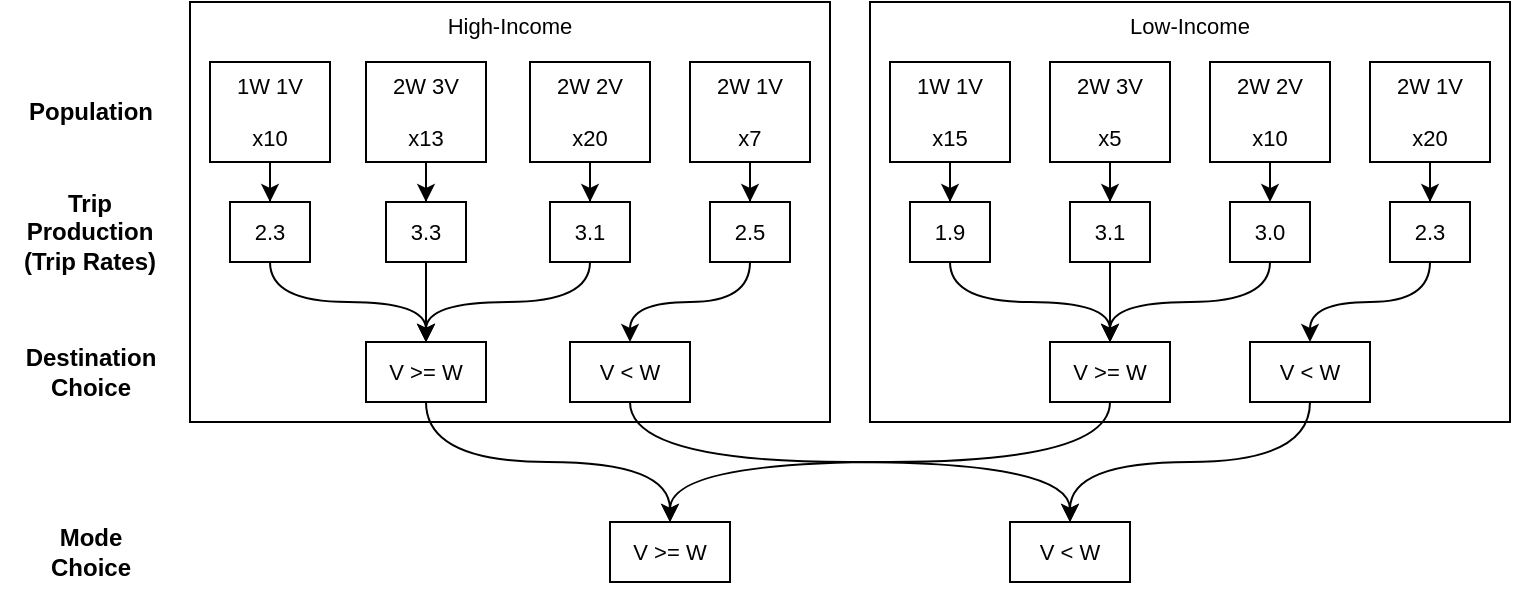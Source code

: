 <mxfile compressed="false" version="21.2.8" type="device">
  <diagram name="Page-1" id="gjvab5PQ4RDI5xns0hvE">
    <mxGraphModel dx="1834" dy="954" grid="1" gridSize="10" guides="1" tooltips="1" connect="1" arrows="1" fold="1" page="0" pageScale="1" pageWidth="850" pageHeight="1100" math="0" shadow="0">
      <root>
        <mxCell id="0" />
        <mxCell id="1" parent="0" />
        <mxCell id="i_aSIQjh3gjEK6YwRYuW-25" value="" style="edgeStyle=orthogonalEdgeStyle;rounded=0;orthogonalLoop=1;jettySize=auto;html=1;movable=0;resizable=0;rotatable=0;deletable=0;editable=0;locked=1;connectable=0;" parent="1" source="i_aSIQjh3gjEK6YwRYuW-1" target="i_aSIQjh3gjEK6YwRYuW-14" edge="1">
          <mxGeometry relative="1" as="geometry" />
        </mxCell>
        <mxCell id="i_aSIQjh3gjEK6YwRYuW-27" value="" style="edgeStyle=orthogonalEdgeStyle;rounded=0;orthogonalLoop=1;jettySize=auto;html=1;exitX=0.5;exitY=1;exitDx=0;exitDy=0;movable=0;resizable=0;rotatable=0;deletable=0;editable=0;locked=1;connectable=0;" parent="1" source="i_aSIQjh3gjEK6YwRYuW-3" target="i_aSIQjh3gjEK6YwRYuW-16" edge="1">
          <mxGeometry relative="1" as="geometry" />
        </mxCell>
        <mxCell id="i_aSIQjh3gjEK6YwRYuW-30" value="" style="edgeStyle=orthogonalEdgeStyle;rounded=0;orthogonalLoop=1;jettySize=auto;html=1;movable=0;resizable=0;rotatable=0;deletable=0;editable=0;locked=1;connectable=0;" parent="1" source="i_aSIQjh3gjEK6YwRYuW-6" target="i_aSIQjh3gjEK6YwRYuW-18" edge="1">
          <mxGeometry relative="1" as="geometry" />
        </mxCell>
        <mxCell id="i_aSIQjh3gjEK6YwRYuW-79" value="" style="edgeStyle=orthogonalEdgeStyle;shape=connector;curved=1;rounded=0;orthogonalLoop=1;jettySize=auto;html=1;labelBackgroundColor=default;strokeColor=default;fontFamily=Helvetica;fontSize=11;fontColor=default;endArrow=classic;elbow=vertical;movable=0;resizable=0;rotatable=0;deletable=0;editable=0;locked=1;connectable=0;" parent="1" source="i_aSIQjh3gjEK6YwRYuW-8" target="i_aSIQjh3gjEK6YwRYuW-20" edge="1">
          <mxGeometry relative="1" as="geometry" />
        </mxCell>
        <mxCell id="i_aSIQjh3gjEK6YwRYuW-12" value="Trip&lt;br&gt;Production (Trip Rates)" style="text;html=1;strokeColor=none;fillColor=default;align=center;verticalAlign=middle;whiteSpace=wrap;rounded=0;labelBackgroundColor=none;fontStyle=1" parent="1" vertex="1">
          <mxGeometry x="-10" y="120" width="80" height="30" as="geometry" />
        </mxCell>
        <mxCell id="i_aSIQjh3gjEK6YwRYuW-13" value="Population" style="text;html=1;align=center;verticalAlign=middle;resizable=0;points=[];autosize=1;strokeColor=none;fillColor=default;labelBackgroundColor=none;rounded=0;fontStyle=1" parent="1" vertex="1">
          <mxGeometry x="-15" y="60" width="90" height="30" as="geometry" />
        </mxCell>
        <mxCell id="i_aSIQjh3gjEK6YwRYuW-36" style="orthogonalLoop=1;jettySize=auto;html=1;entryX=0.5;entryY=0;entryDx=0;entryDy=0;exitX=0.5;exitY=1;exitDx=0;exitDy=0;edgeStyle=orthogonalEdgeStyle;curved=1;rounded=0;" parent="1" source="i_aSIQjh3gjEK6YwRYuW-14" target="i_aSIQjh3gjEK6YwRYuW-34" edge="1">
          <mxGeometry relative="1" as="geometry" />
        </mxCell>
        <mxCell id="i_aSIQjh3gjEK6YwRYuW-39" style="orthogonalLoop=1;jettySize=auto;html=1;exitX=0.5;exitY=1;exitDx=0;exitDy=0;entryX=0.5;entryY=0;entryDx=0;entryDy=0;edgeStyle=orthogonalEdgeStyle;curved=1;rounded=0;" parent="1" source="i_aSIQjh3gjEK6YwRYuW-15" target="i_aSIQjh3gjEK6YwRYuW-35" edge="1">
          <mxGeometry relative="1" as="geometry" />
        </mxCell>
        <mxCell id="i_aSIQjh3gjEK6YwRYuW-37" style="orthogonalLoop=1;jettySize=auto;html=1;exitX=0.5;exitY=1;exitDx=0;exitDy=0;edgeStyle=orthogonalEdgeStyle;curved=1;rounded=0;entryX=0.5;entryY=0;entryDx=0;entryDy=0;" parent="1" source="i_aSIQjh3gjEK6YwRYuW-16" target="i_aSIQjh3gjEK6YwRYuW-34" edge="1">
          <mxGeometry relative="1" as="geometry">
            <mxPoint x="210" y="300" as="targetPoint" />
          </mxGeometry>
        </mxCell>
        <mxCell id="i_aSIQjh3gjEK6YwRYuW-51" style="rounded=0;orthogonalLoop=1;jettySize=auto;html=1;exitX=0.5;exitY=1;exitDx=0;exitDy=0;entryX=0.5;entryY=0;entryDx=0;entryDy=0;edgeStyle=orthogonalEdgeStyle;elbow=vertical;curved=1;" parent="1" source="i_aSIQjh3gjEK6YwRYuW-34" target="i_aSIQjh3gjEK6YwRYuW-50" edge="1">
          <mxGeometry relative="1" as="geometry" />
        </mxCell>
        <mxCell id="i_aSIQjh3gjEK6YwRYuW-53" style="rounded=0;orthogonalLoop=1;jettySize=auto;html=1;exitX=0.5;exitY=1;exitDx=0;exitDy=0;entryX=0.5;entryY=0;entryDx=0;entryDy=0;edgeStyle=orthogonalEdgeStyle;elbow=vertical;curved=1;" parent="1" source="i_aSIQjh3gjEK6YwRYuW-35" target="i_aSIQjh3gjEK6YwRYuW-49" edge="1">
          <mxGeometry relative="1" as="geometry" />
        </mxCell>
        <mxCell id="i_aSIQjh3gjEK6YwRYuW-35" value="V &amp;lt; W" style="rounded=0;whiteSpace=wrap;html=1;labelBackgroundColor=default;endArrow=classic;fontSize=11;" parent="1" vertex="1">
          <mxGeometry x="270" y="190" width="60" height="30" as="geometry" />
        </mxCell>
        <mxCell id="i_aSIQjh3gjEK6YwRYuW-40" style="orthogonalLoop=1;jettySize=auto;html=1;entryX=0.5;entryY=0;entryDx=0;entryDy=0;exitX=0.5;exitY=1;exitDx=0;exitDy=0;rounded=0;edgeStyle=orthogonalEdgeStyle;curved=1;" parent="1" source="i_aSIQjh3gjEK6YwRYuW-18" target="i_aSIQjh3gjEK6YwRYuW-44" edge="1">
          <mxGeometry relative="1" as="geometry">
            <mxPoint x="740" y="230" as="sourcePoint" />
          </mxGeometry>
        </mxCell>
        <mxCell id="i_aSIQjh3gjEK6YwRYuW-41" style="orthogonalLoop=1;jettySize=auto;html=1;entryX=0.5;entryY=0;entryDx=0;entryDy=0;rounded=0;edgeStyle=orthogonalEdgeStyle;curved=1;exitX=0.5;exitY=1;exitDx=0;exitDy=0;" parent="1" source="i_aSIQjh3gjEK6YwRYuW-19" target="i_aSIQjh3gjEK6YwRYuW-45" edge="1">
          <mxGeometry relative="1" as="geometry">
            <mxPoint x="880" y="320" as="sourcePoint" />
          </mxGeometry>
        </mxCell>
        <mxCell id="i_aSIQjh3gjEK6YwRYuW-42" style="orthogonalLoop=1;jettySize=auto;html=1;rounded=0;edgeStyle=orthogonalEdgeStyle;curved=1;exitX=0.5;exitY=1;exitDx=0;exitDy=0;entryX=0.5;entryY=0;entryDx=0;entryDy=0;" parent="1" source="i_aSIQjh3gjEK6YwRYuW-20" target="i_aSIQjh3gjEK6YwRYuW-44" edge="1">
          <mxGeometry relative="1" as="geometry">
            <mxPoint x="840" y="290" as="targetPoint" />
            <mxPoint x="940" y="290" as="sourcePoint" />
          </mxGeometry>
        </mxCell>
        <mxCell id="i_aSIQjh3gjEK6YwRYuW-52" style="rounded=0;orthogonalLoop=1;jettySize=auto;html=1;entryX=0.5;entryY=0;entryDx=0;entryDy=0;edgeStyle=orthogonalEdgeStyle;elbow=vertical;curved=1;exitX=0.5;exitY=1;exitDx=0;exitDy=0;" parent="1" source="i_aSIQjh3gjEK6YwRYuW-44" target="i_aSIQjh3gjEK6YwRYuW-50" edge="1">
          <mxGeometry relative="1" as="geometry">
            <mxPoint x="370" y="205" as="sourcePoint" />
          </mxGeometry>
        </mxCell>
        <mxCell id="i_aSIQjh3gjEK6YwRYuW-54" style="orthogonalLoop=1;jettySize=auto;html=1;exitX=0.5;exitY=1;exitDx=0;exitDy=0;entryX=0.5;entryY=0;entryDx=0;entryDy=0;strokeColor=default;rounded=0;edgeStyle=orthogonalEdgeStyle;elbow=vertical;curved=1;" parent="1" source="i_aSIQjh3gjEK6YwRYuW-45" target="i_aSIQjh3gjEK6YwRYuW-49" edge="1">
          <mxGeometry relative="1" as="geometry" />
        </mxCell>
        <mxCell id="i_aSIQjh3gjEK6YwRYuW-45" value="V &amp;lt; W" style="rounded=0;whiteSpace=wrap;html=1;labelBackgroundColor=default;endArrow=classic;fontSize=11;" parent="1" vertex="1">
          <mxGeometry x="610" y="190" width="60" height="30" as="geometry" />
        </mxCell>
        <mxCell id="i_aSIQjh3gjEK6YwRYuW-49" value="V &amp;lt; W" style="rounded=0;whiteSpace=wrap;html=1;labelBackgroundColor=default;endArrow=classic;fontSize=11;" parent="1" vertex="1">
          <mxGeometry x="490" y="280" width="60" height="30" as="geometry" />
        </mxCell>
        <mxCell id="i_aSIQjh3gjEK6YwRYuW-50" value="V &amp;gt;= W" style="rounded=0;whiteSpace=wrap;html=1;labelBackgroundColor=default;endArrow=classic;fontSize=11;" parent="1" vertex="1">
          <mxGeometry x="290" y="280" width="60" height="30" as="geometry" />
        </mxCell>
        <mxCell id="i_aSIQjh3gjEK6YwRYuW-55" value="Destination&lt;br&gt;Choice" style="text;html=1;align=center;verticalAlign=middle;resizable=0;points=[];autosize=1;strokeColor=none;fillColor=default;rounded=0;fontStyle=1" parent="1" vertex="1">
          <mxGeometry x="-15" y="185" width="90" height="40" as="geometry" />
        </mxCell>
        <mxCell id="i_aSIQjh3gjEK6YwRYuW-56" value="Mode&lt;br&gt;Choice" style="text;html=1;align=center;verticalAlign=middle;resizable=0;points=[];autosize=1;strokeColor=none;fillColor=default;rounded=0;fontStyle=1" parent="1" vertex="1">
          <mxGeometry y="275" width="60" height="40" as="geometry" />
        </mxCell>
        <mxCell id="i_aSIQjh3gjEK6YwRYuW-83" value="High-Income" style="swimlane;whiteSpace=wrap;rounded=0;labelBackgroundColor=none;strokeColor=default;fontFamily=Helvetica;fontSize=11;fontColor=default;fillColor=default;fontStyle=0;html=1;swimlaneLine=0;" parent="1" vertex="1">
          <mxGeometry x="80" y="20" width="320" height="210" as="geometry">
            <mxRectangle x="80" y="20" width="110" height="30" as="alternateBounds" />
          </mxGeometry>
        </mxCell>
        <mxCell id="i_aSIQjh3gjEK6YwRYuW-17" value="3.3" style="rounded=0;whiteSpace=wrap;html=1;labelBackgroundColor=default;endArrow=classic;fontSize=11;movable=1;resizable=1;rotatable=1;deletable=1;editable=1;locked=0;connectable=1;" parent="i_aSIQjh3gjEK6YwRYuW-83" vertex="1">
          <mxGeometry x="98" y="100" width="40" height="30" as="geometry" />
        </mxCell>
        <mxCell id="i_aSIQjh3gjEK6YwRYuW-4" value="2W 3V&lt;br&gt;&lt;br&gt;x13" style="rounded=0;whiteSpace=wrap;html=1;labelBackgroundColor=default;endArrow=classic;fontSize=11;movable=1;resizable=1;rotatable=1;deletable=1;editable=1;locked=0;connectable=1;" parent="i_aSIQjh3gjEK6YwRYuW-83" vertex="1">
          <mxGeometry x="88" y="30" width="60" height="50" as="geometry" />
        </mxCell>
        <mxCell id="i_aSIQjh3gjEK6YwRYuW-28" value="" style="edgeStyle=orthogonalEdgeStyle;rounded=0;orthogonalLoop=1;jettySize=auto;html=1;movable=0;resizable=0;rotatable=0;deletable=0;editable=0;locked=1;connectable=0;" parent="i_aSIQjh3gjEK6YwRYuW-83" source="i_aSIQjh3gjEK6YwRYuW-4" target="i_aSIQjh3gjEK6YwRYuW-17" edge="1">
          <mxGeometry relative="1" as="geometry" />
        </mxCell>
        <mxCell id="i_aSIQjh3gjEK6YwRYuW-15" value="2.5" style="rounded=0;whiteSpace=wrap;html=1;labelBackgroundColor=default;endArrow=classic;fontSize=11;movable=1;resizable=1;rotatable=1;deletable=1;editable=1;locked=0;connectable=1;" parent="i_aSIQjh3gjEK6YwRYuW-83" vertex="1">
          <mxGeometry x="260" y="100" width="40" height="30" as="geometry" />
        </mxCell>
        <mxCell id="i_aSIQjh3gjEK6YwRYuW-2" value="2W 1V&lt;br&gt;&lt;br&gt;x7" style="rounded=0;whiteSpace=wrap;html=1;labelBackgroundColor=default;endArrow=classic;fontSize=11;movable=1;resizable=1;rotatable=1;deletable=1;editable=1;locked=0;connectable=1;" parent="i_aSIQjh3gjEK6YwRYuW-83" vertex="1">
          <mxGeometry x="250" y="30" width="60" height="50" as="geometry" />
        </mxCell>
        <mxCell id="i_aSIQjh3gjEK6YwRYuW-26" value="" style="edgeStyle=orthogonalEdgeStyle;rounded=0;orthogonalLoop=1;jettySize=auto;html=1;movable=0;resizable=0;rotatable=0;deletable=0;editable=0;locked=1;connectable=0;" parent="i_aSIQjh3gjEK6YwRYuW-83" source="i_aSIQjh3gjEK6YwRYuW-2" target="i_aSIQjh3gjEK6YwRYuW-15" edge="1">
          <mxGeometry relative="1" as="geometry" />
        </mxCell>
        <mxCell id="i_aSIQjh3gjEK6YwRYuW-34" value="V &amp;gt;= W" style="rounded=0;whiteSpace=wrap;html=1;labelBackgroundColor=default;endArrow=classic;fontSize=11;" parent="i_aSIQjh3gjEK6YwRYuW-83" vertex="1">
          <mxGeometry x="88" y="170" width="60" height="30" as="geometry" />
        </mxCell>
        <mxCell id="i_aSIQjh3gjEK6YwRYuW-38" style="orthogonalLoop=1;jettySize=auto;html=1;exitX=0.5;exitY=1;exitDx=0;exitDy=0;edgeStyle=orthogonalEdgeStyle;curved=1;rounded=0;entryX=0.5;entryY=0;entryDx=0;entryDy=0;" parent="i_aSIQjh3gjEK6YwRYuW-83" source="i_aSIQjh3gjEK6YwRYuW-17" target="i_aSIQjh3gjEK6YwRYuW-34" edge="1">
          <mxGeometry relative="1" as="geometry">
            <mxPoint x="150" y="280" as="targetPoint" />
          </mxGeometry>
        </mxCell>
        <mxCell id="i_aSIQjh3gjEK6YwRYuW-84" value="Low-Income" style="swimlane;whiteSpace=wrap;html=1;rounded=0;labelBackgroundColor=none;strokeColor=default;fontFamily=Helvetica;fontSize=11;fontColor=default;fillColor=default;fontStyle=0;swimlaneLine=0;" parent="1" vertex="1">
          <mxGeometry x="420" y="20" width="320" height="210" as="geometry">
            <mxRectangle x="80" y="20" width="110" height="30" as="alternateBounds" />
          </mxGeometry>
        </mxCell>
        <mxCell id="i_aSIQjh3gjEK6YwRYuW-44" value="V &amp;gt;= W" style="rounded=0;whiteSpace=wrap;html=1;labelBackgroundColor=default;endArrow=classic;fontSize=11;" parent="i_aSIQjh3gjEK6YwRYuW-84" vertex="1">
          <mxGeometry x="90" y="170" width="60" height="30" as="geometry" />
        </mxCell>
        <mxCell id="i_aSIQjh3gjEK6YwRYuW-7" value="2W 1V&lt;br&gt;&lt;br&gt;x20" style="rounded=0;whiteSpace=wrap;html=1;labelBackgroundColor=default;endArrow=classic;fontSize=11;movable=1;resizable=1;rotatable=1;deletable=1;editable=1;locked=0;connectable=1;" parent="i_aSIQjh3gjEK6YwRYuW-84" vertex="1">
          <mxGeometry x="250" y="30" width="60" height="50" as="geometry" />
        </mxCell>
        <mxCell id="i_aSIQjh3gjEK6YwRYuW-19" value="2.3" style="rounded=0;whiteSpace=wrap;html=1;labelBackgroundColor=default;endArrow=classic;fontSize=11;movable=1;resizable=1;rotatable=1;deletable=1;editable=1;locked=0;connectable=1;" parent="i_aSIQjh3gjEK6YwRYuW-84" vertex="1">
          <mxGeometry x="260" y="100" width="40" height="30" as="geometry" />
        </mxCell>
        <mxCell id="i_aSIQjh3gjEK6YwRYuW-31" value="" style="edgeStyle=orthogonalEdgeStyle;rounded=0;orthogonalLoop=1;jettySize=auto;html=1;movable=0;resizable=0;rotatable=0;deletable=0;editable=0;locked=1;connectable=0;" parent="i_aSIQjh3gjEK6YwRYuW-84" source="i_aSIQjh3gjEK6YwRYuW-7" target="i_aSIQjh3gjEK6YwRYuW-19" edge="1">
          <mxGeometry relative="1" as="geometry" />
        </mxCell>
        <mxCell id="i_aSIQjh3gjEK6YwRYuW-9" value="2W 3V&lt;br&gt;&lt;br&gt;x5" style="rounded=0;whiteSpace=wrap;html=1;labelBackgroundColor=default;endArrow=classic;fontSize=11;movable=1;resizable=1;rotatable=1;deletable=1;editable=1;locked=0;connectable=1;" parent="i_aSIQjh3gjEK6YwRYuW-84" vertex="1">
          <mxGeometry x="90" y="30" width="60" height="50" as="geometry" />
        </mxCell>
        <mxCell id="i_aSIQjh3gjEK6YwRYuW-21" value="3.1" style="rounded=0;whiteSpace=wrap;html=1;labelBackgroundColor=default;endArrow=classic;fontSize=11;movable=1;resizable=1;rotatable=1;deletable=1;editable=1;locked=0;connectable=1;" parent="i_aSIQjh3gjEK6YwRYuW-84" vertex="1">
          <mxGeometry x="100" y="100" width="40" height="30" as="geometry" />
        </mxCell>
        <mxCell id="i_aSIQjh3gjEK6YwRYuW-33" value="" style="edgeStyle=orthogonalEdgeStyle;rounded=0;orthogonalLoop=1;jettySize=auto;html=1;movable=0;resizable=0;rotatable=0;deletable=0;editable=0;locked=1;connectable=0;" parent="i_aSIQjh3gjEK6YwRYuW-84" source="i_aSIQjh3gjEK6YwRYuW-9" target="i_aSIQjh3gjEK6YwRYuW-21" edge="1">
          <mxGeometry relative="1" as="geometry" />
        </mxCell>
        <mxCell id="i_aSIQjh3gjEK6YwRYuW-43" style="orthogonalLoop=1;jettySize=auto;html=1;rounded=0;edgeStyle=orthogonalEdgeStyle;curved=1;exitX=0.5;exitY=1;exitDx=0;exitDy=0;entryX=0.5;entryY=0;entryDx=0;entryDy=0;" parent="i_aSIQjh3gjEK6YwRYuW-84" source="i_aSIQjh3gjEK6YwRYuW-21" target="i_aSIQjh3gjEK6YwRYuW-44" edge="1">
          <mxGeometry relative="1" as="geometry">
            <mxPoint x="440" y="280" as="targetPoint" />
            <mxPoint x="710" y="250" as="sourcePoint" />
          </mxGeometry>
        </mxCell>
        <mxCell id="i_aSIQjh3gjEK6YwRYuW-14" value="2.3" style="rounded=0;whiteSpace=wrap;html=1;labelBackgroundColor=default;shadow=0;glass=0;endArrow=classic;fontSize=11;movable=1;resizable=1;rotatable=1;deletable=1;editable=1;locked=0;connectable=1;" parent="1" vertex="1">
          <mxGeometry x="100" y="120" width="40" height="30" as="geometry" />
        </mxCell>
        <mxCell id="i_aSIQjh3gjEK6YwRYuW-16" value="3.1" style="rounded=0;whiteSpace=wrap;html=1;labelBackgroundColor=default;endArrow=classic;fontSize=11;movable=1;resizable=1;rotatable=1;deletable=1;editable=1;locked=0;connectable=1;" parent="1" vertex="1">
          <mxGeometry x="260" y="120" width="40" height="30" as="geometry" />
        </mxCell>
        <mxCell id="i_aSIQjh3gjEK6YwRYuW-1" value="1W 1V&lt;br&gt;&lt;br&gt;x10" style="rounded=0;whiteSpace=wrap;html=1;labelBackgroundColor=default;endArrow=classic;fontSize=11;movable=0;resizable=0;rotatable=0;deletable=0;editable=0;locked=1;connectable=0;" parent="1" vertex="1">
          <mxGeometry x="90" y="50" width="60" height="50" as="geometry" />
        </mxCell>
        <mxCell id="i_aSIQjh3gjEK6YwRYuW-3" value="2W 2V&lt;br&gt;&lt;br&gt;x20" style="rounded=0;whiteSpace=wrap;html=1;labelBackgroundColor=default;endArrow=classic;fontSize=11;movable=1;resizable=1;rotatable=1;deletable=1;editable=1;locked=0;connectable=1;" parent="1" vertex="1">
          <mxGeometry x="250" y="50" width="60" height="50" as="geometry" />
        </mxCell>
        <mxCell id="i_aSIQjh3gjEK6YwRYuW-6" value="1W 1V&lt;br&gt;&lt;br&gt;x15" style="rounded=0;whiteSpace=wrap;html=1;labelBackgroundColor=default;endArrow=classic;fontSize=11;movable=0;resizable=0;rotatable=0;deletable=0;editable=0;locked=1;connectable=0;" parent="1" vertex="1">
          <mxGeometry x="430" y="50" width="60" height="50" as="geometry" />
        </mxCell>
        <mxCell id="i_aSIQjh3gjEK6YwRYuW-8" value="2W 2V&lt;br&gt;&lt;br&gt;x10" style="rounded=0;whiteSpace=wrap;html=1;labelBackgroundColor=default;endArrow=classic;fontSize=11;movable=0;resizable=0;rotatable=0;deletable=0;editable=0;locked=1;connectable=0;" parent="1" vertex="1">
          <mxGeometry x="590" y="50" width="60" height="50" as="geometry" />
        </mxCell>
        <mxCell id="i_aSIQjh3gjEK6YwRYuW-18" value="1.9" style="rounded=0;whiteSpace=wrap;html=1;labelBackgroundColor=default;endArrow=classic;fontSize=11;movable=0;resizable=0;rotatable=0;deletable=0;editable=0;locked=1;connectable=0;" parent="1" vertex="1">
          <mxGeometry x="440" y="120" width="40" height="30" as="geometry" />
        </mxCell>
        <mxCell id="i_aSIQjh3gjEK6YwRYuW-20" value="3.0" style="rounded=0;whiteSpace=wrap;html=1;labelBackgroundColor=default;endArrow=classic;fontSize=11;movable=1;resizable=1;rotatable=1;deletable=1;editable=1;locked=0;connectable=1;" parent="1" vertex="1">
          <mxGeometry x="600" y="120" width="40" height="30" as="geometry" />
        </mxCell>
      </root>
    </mxGraphModel>
  </diagram>
</mxfile>
